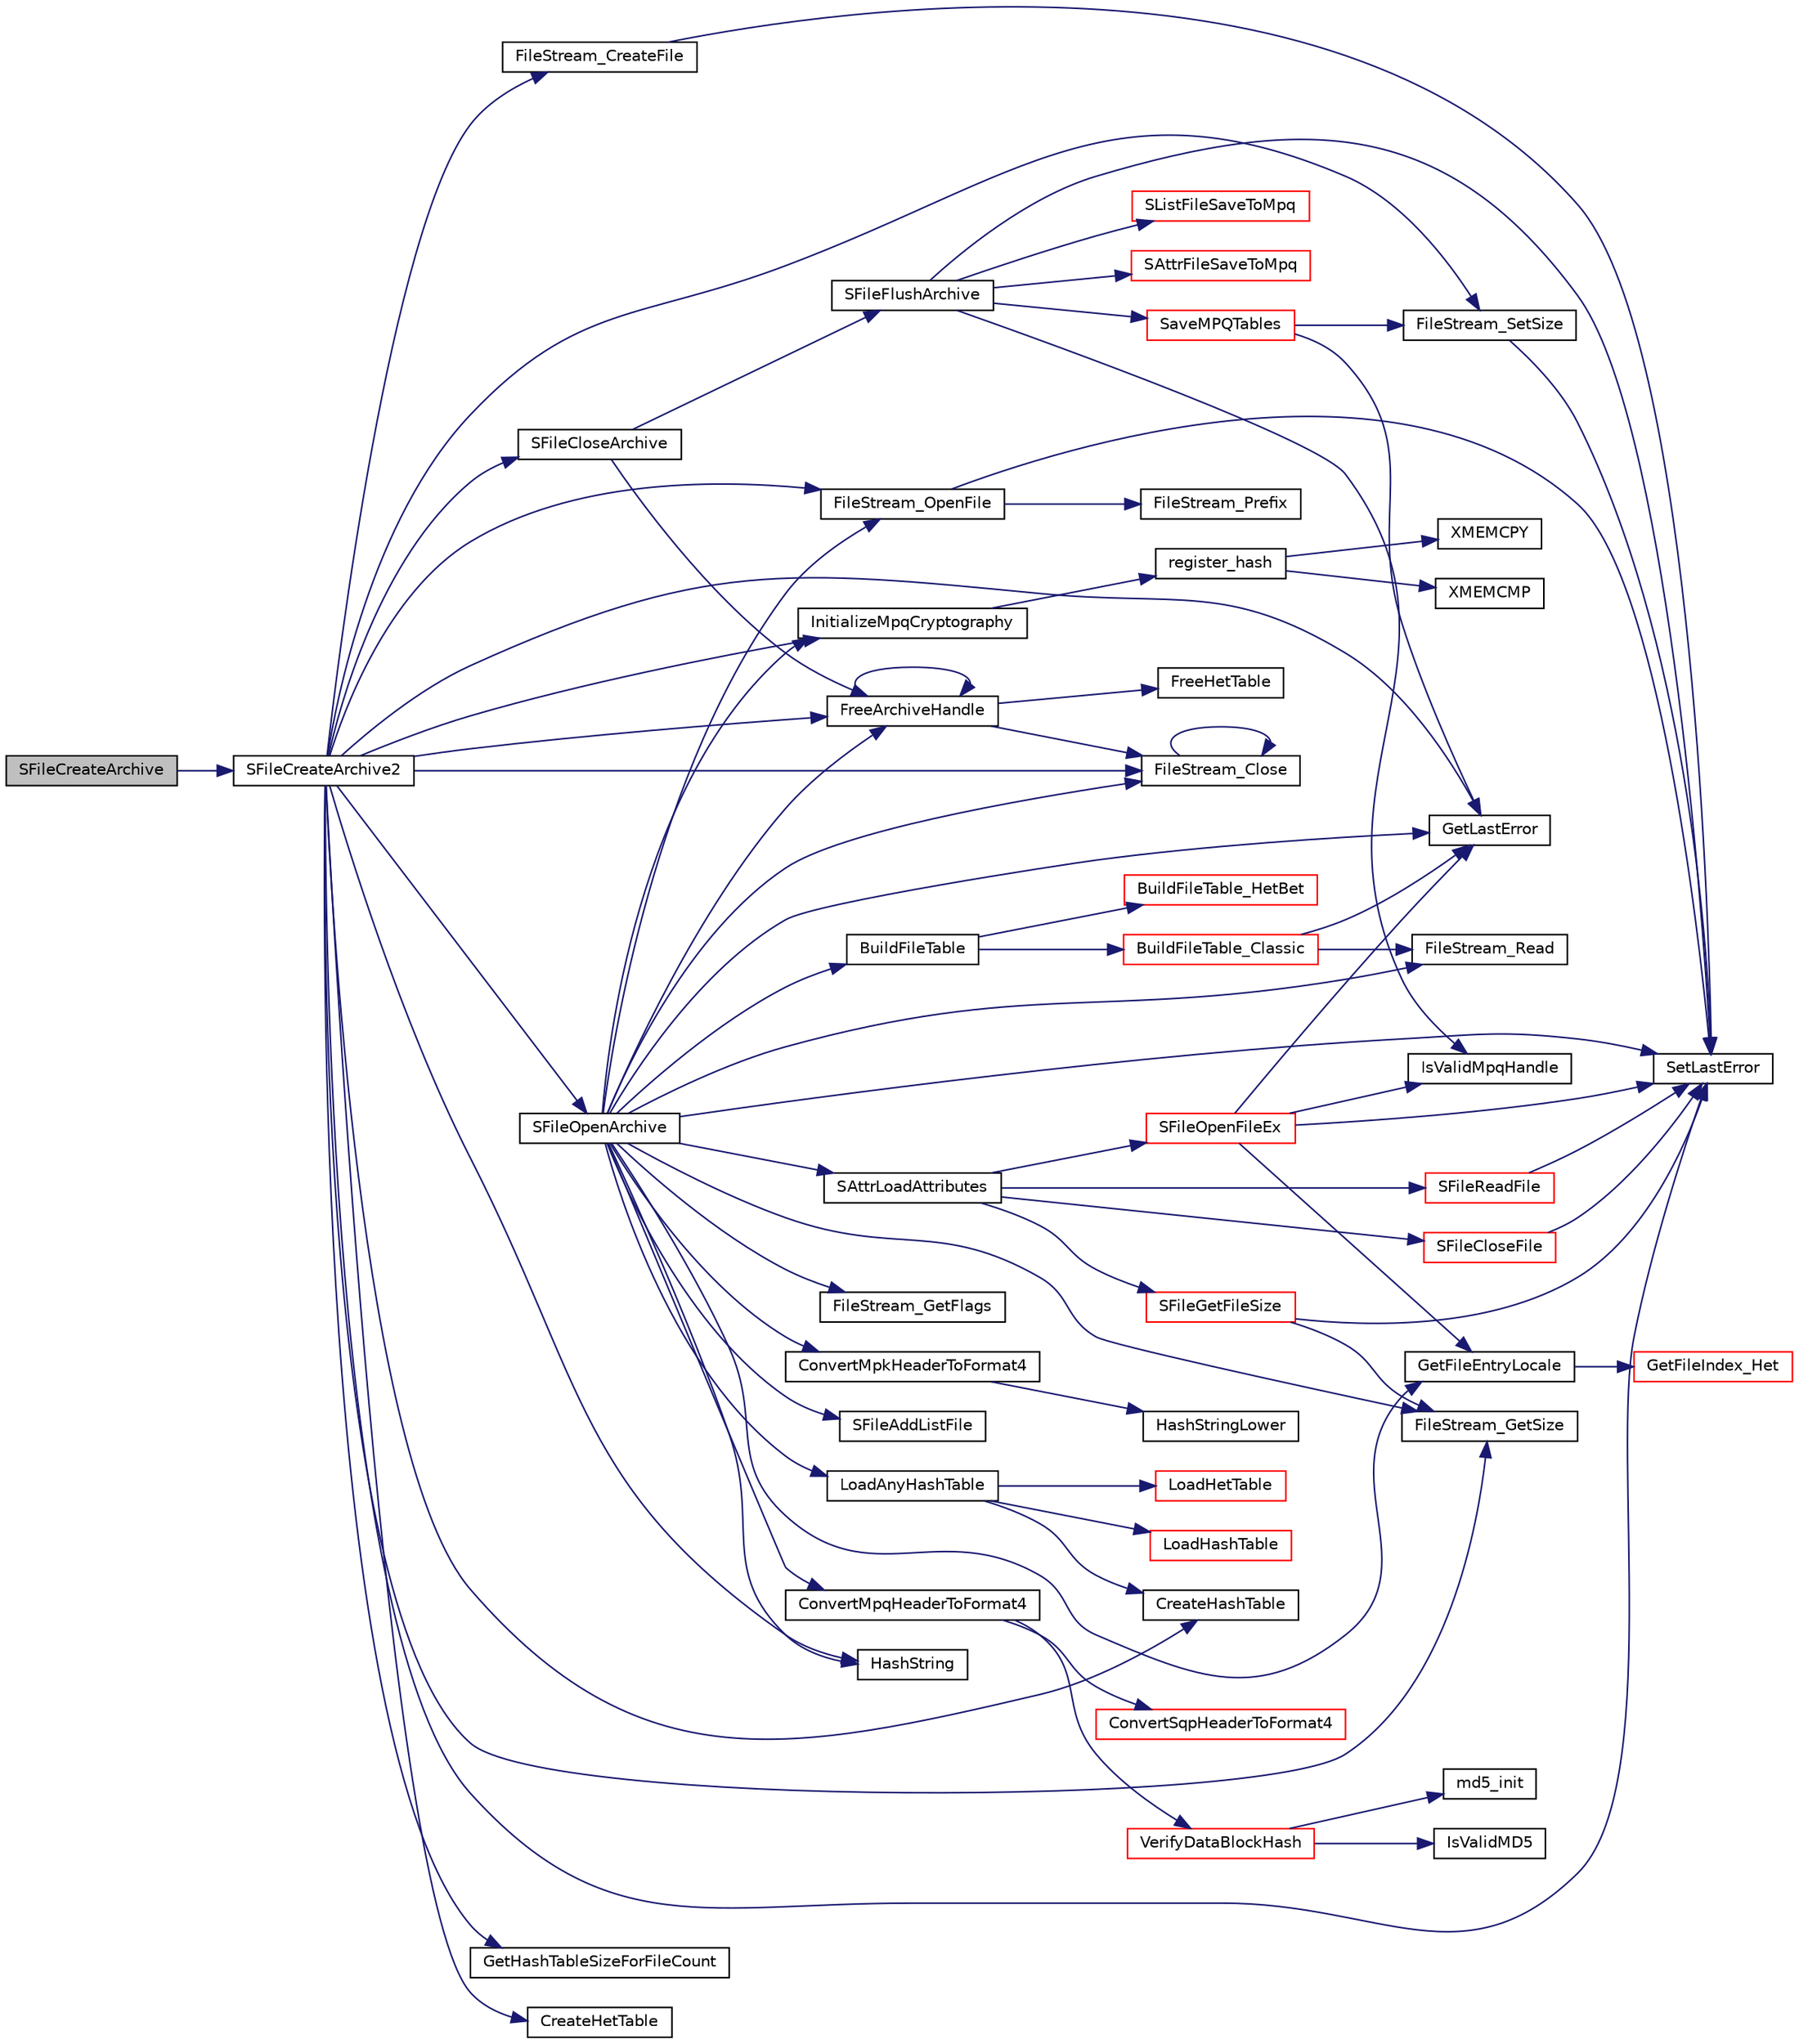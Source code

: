 digraph G
{
  edge [fontname="Helvetica",fontsize="10",labelfontname="Helvetica",labelfontsize="10"];
  node [fontname="Helvetica",fontsize="10",shape=record];
  rankdir="LR";
  Node1 [label="SFileCreateArchive",height=0.2,width=0.4,color="black", fillcolor="grey75", style="filled" fontcolor="black"];
  Node1 -> Node2 [color="midnightblue",fontsize="10",style="solid",fontname="Helvetica"];
  Node2 [label="SFileCreateArchive2",height=0.2,width=0.4,color="black", fillcolor="white", style="filled",URL="$_s_file_create_archive_8cpp.html#aa2b6fa8f16b5ac42868c546533fe26ce"];
  Node2 -> Node3 [color="midnightblue",fontsize="10",style="solid",fontname="Helvetica"];
  Node3 [label="SetLastError",height=0.2,width=0.4,color="black", fillcolor="white", style="filled",URL="$_file_stream_8cpp.html#ae12246cf2f9f9aa8e3a6367bd9fa2aed"];
  Node2 -> Node4 [color="midnightblue",fontsize="10",style="solid",fontname="Helvetica"];
  Node4 [label="InitializeMpqCryptography",height=0.2,width=0.4,color="black", fillcolor="white", style="filled",URL="$_s_base_common_8cpp.html#a771e96257f2889763ee169050c798554"];
  Node4 -> Node5 [color="midnightblue",fontsize="10",style="solid",fontname="Helvetica"];
  Node5 [label="register_hash",height=0.2,width=0.4,color="black", fillcolor="white", style="filled",URL="$tomcrypt__hash_8h.html#a675b9eda0e8cf146aca2cc89ea5ad571"];
  Node5 -> Node6 [color="midnightblue",fontsize="10",style="solid",fontname="Helvetica"];
  Node6 [label="XMEMCMP",height=0.2,width=0.4,color="black", fillcolor="white", style="filled",URL="$tomcrypt__cfg_8h.html#ad46c181b19c23fb46dd46b06f650ef51"];
  Node5 -> Node7 [color="midnightblue",fontsize="10",style="solid",fontname="Helvetica"];
  Node7 [label="XMEMCPY",height=0.2,width=0.4,color="black", fillcolor="white", style="filled",URL="$tomcrypt__cfg_8h.html#a18642954c08859fcd9a0cfcce126f28b"];
  Node2 -> Node8 [color="midnightblue",fontsize="10",style="solid",fontname="Helvetica"];
  Node8 [label="SFileOpenArchive",height=0.2,width=0.4,color="black", fillcolor="white", style="filled",URL="$_s_file_open_archive_8cpp.html#a8b031afa4f88b4b3705c274a0b5b4f73"];
  Node8 -> Node4 [color="midnightblue",fontsize="10",style="solid",fontname="Helvetica"];
  Node8 -> Node9 [color="midnightblue",fontsize="10",style="solid",fontname="Helvetica"];
  Node9 [label="FileStream_OpenFile",height=0.2,width=0.4,color="black", fillcolor="white", style="filled",URL="$_file_stream_8cpp.html#a48fa8de054ca2c1a69995494237ee94b"];
  Node9 -> Node10 [color="midnightblue",fontsize="10",style="solid",fontname="Helvetica"];
  Node10 [label="FileStream_Prefix",height=0.2,width=0.4,color="black", fillcolor="white", style="filled",URL="$_file_stream_8cpp.html#aa2107608d75af5dc5674f69c84637e22"];
  Node9 -> Node3 [color="midnightblue",fontsize="10",style="solid",fontname="Helvetica"];
  Node8 -> Node11 [color="midnightblue",fontsize="10",style="solid",fontname="Helvetica"];
  Node11 [label="GetLastError",height=0.2,width=0.4,color="black", fillcolor="white", style="filled",URL="$_file_stream_8cpp.html#a10b9a284527af83a44533867b0aff0fc"];
  Node8 -> Node12 [color="midnightblue",fontsize="10",style="solid",fontname="Helvetica"];
  Node12 [label="FileStream_GetSize",height=0.2,width=0.4,color="black", fillcolor="white", style="filled",URL="$_file_stream_8cpp.html#af505319882f0f4aaf396b6d061a2275b"];
  Node8 -> Node13 [color="midnightblue",fontsize="10",style="solid",fontname="Helvetica"];
  Node13 [label="HashString",height=0.2,width=0.4,color="black", fillcolor="white", style="filled",URL="$_s_base_common_8cpp.html#a253e7854c54b950673d285bc8ceba83a"];
  Node8 -> Node14 [color="midnightblue",fontsize="10",style="solid",fontname="Helvetica"];
  Node14 [label="FileStream_GetFlags",height=0.2,width=0.4,color="black", fillcolor="white", style="filled",URL="$_file_stream_8cpp.html#a3b0eb2320c6401f6f1b5a92e53bc57dd"];
  Node8 -> Node15 [color="midnightblue",fontsize="10",style="solid",fontname="Helvetica"];
  Node15 [label="FileStream_Read",height=0.2,width=0.4,color="black", fillcolor="white", style="filled",URL="$_file_stream_8cpp.html#a593f3b1416f7497c28fa5552cd1b3003"];
  Node8 -> Node16 [color="midnightblue",fontsize="10",style="solid",fontname="Helvetica"];
  Node16 [label="ConvertMpqHeaderToFormat4",height=0.2,width=0.4,color="black", fillcolor="white", style="filled",URL="$_s_base_file_table_8cpp.html#a4fdeaeecf1f7775866f8330165b97e37"];
  Node16 -> Node17 [color="midnightblue",fontsize="10",style="solid",fontname="Helvetica"];
  Node17 [label="VerifyDataBlockHash",height=0.2,width=0.4,color="red", fillcolor="white", style="filled",URL="$_s_base_common_8cpp.html#a7fa33ab8e0aa20c88f959637624ee78c"];
  Node17 -> Node18 [color="midnightblue",fontsize="10",style="solid",fontname="Helvetica"];
  Node18 [label="IsValidMD5",height=0.2,width=0.4,color="black", fillcolor="white", style="filled",URL="$_s_base_common_8cpp.html#a5419ca3b1b9735690e1b6a1563194d6e"];
  Node17 -> Node19 [color="midnightblue",fontsize="10",style="solid",fontname="Helvetica"];
  Node19 [label="md5_init",height=0.2,width=0.4,color="black", fillcolor="white", style="filled",URL="$md5_8c.html#a26c1379e5ead2590effec89de6b8cd11"];
  Node16 -> Node20 [color="midnightblue",fontsize="10",style="solid",fontname="Helvetica"];
  Node20 [label="ConvertSqpHeaderToFormat4",height=0.2,width=0.4,color="red", fillcolor="white", style="filled",URL="$_s_base_sub_types_8cpp.html#a8b8ab9555674a392a450c224cf31fcac"];
  Node8 -> Node21 [color="midnightblue",fontsize="10",style="solid",fontname="Helvetica"];
  Node21 [label="ConvertMpkHeaderToFormat4",height=0.2,width=0.4,color="black", fillcolor="white", style="filled",URL="$_s_base_sub_types_8cpp.html#ad428a6ed078dd77d5c5f5cee939d6d8d"];
  Node21 -> Node22 [color="midnightblue",fontsize="10",style="solid",fontname="Helvetica"];
  Node22 [label="HashStringLower",height=0.2,width=0.4,color="black", fillcolor="white", style="filled",URL="$_s_base_common_8cpp.html#aa45017699ee71c77d177029959cf0378"];
  Node8 -> Node23 [color="midnightblue",fontsize="10",style="solid",fontname="Helvetica"];
  Node23 [label="LoadAnyHashTable",height=0.2,width=0.4,color="black", fillcolor="white", style="filled",URL="$_s_base_file_table_8cpp.html#acd34a41b8d29b48ac02c7aecd2f609b5"];
  Node23 -> Node24 [color="midnightblue",fontsize="10",style="solid",fontname="Helvetica"];
  Node24 [label="CreateHashTable",height=0.2,width=0.4,color="black", fillcolor="white", style="filled",URL="$_s_base_file_table_8cpp.html#a5a11a3a1f4c9219d95a3eca374739e79"];
  Node23 -> Node25 [color="midnightblue",fontsize="10",style="solid",fontname="Helvetica"];
  Node25 [label="LoadHetTable",height=0.2,width=0.4,color="red", fillcolor="white", style="filled",URL="$_s_base_file_table_8cpp.html#a3192325af2d538a1196c76f8dd980d42"];
  Node23 -> Node26 [color="midnightblue",fontsize="10",style="solid",fontname="Helvetica"];
  Node26 [label="LoadHashTable",height=0.2,width=0.4,color="red", fillcolor="white", style="filled",URL="$_s_base_file_table_8cpp.html#ac783fedd5a7c270d1c1e52e846ece77e"];
  Node8 -> Node27 [color="midnightblue",fontsize="10",style="solid",fontname="Helvetica"];
  Node27 [label="BuildFileTable",height=0.2,width=0.4,color="black", fillcolor="white", style="filled",URL="$_s_base_file_table_8cpp.html#a1c0a0948adf593a715e4cdc76bd252fd"];
  Node27 -> Node28 [color="midnightblue",fontsize="10",style="solid",fontname="Helvetica"];
  Node28 [label="BuildFileTable_HetBet",height=0.2,width=0.4,color="red", fillcolor="white", style="filled",URL="$_s_base_file_table_8cpp.html#a8dffbc95a113e2b15eb324cc91a029ab"];
  Node27 -> Node29 [color="midnightblue",fontsize="10",style="solid",fontname="Helvetica"];
  Node29 [label="BuildFileTable_Classic",height=0.2,width=0.4,color="red", fillcolor="white", style="filled",URL="$_s_base_file_table_8cpp.html#abe1a62f60e8a51e2096f1aeff15b2170"];
  Node29 -> Node15 [color="midnightblue",fontsize="10",style="solid",fontname="Helvetica"];
  Node29 -> Node11 [color="midnightblue",fontsize="10",style="solid",fontname="Helvetica"];
  Node8 -> Node30 [color="midnightblue",fontsize="10",style="solid",fontname="Helvetica"];
  Node30 [label="GetFileEntryLocale",height=0.2,width=0.4,color="black", fillcolor="white", style="filled",URL="$_s_base_file_table_8cpp.html#a7347ab3dd849dcc0350e1ca8d83af6b3"];
  Node30 -> Node31 [color="midnightblue",fontsize="10",style="solid",fontname="Helvetica"];
  Node31 [label="GetFileIndex_Het",height=0.2,width=0.4,color="red", fillcolor="white", style="filled",URL="$_s_base_file_table_8cpp.html#acf04d5326a7dd5e0c5d82598f8e76a50"];
  Node8 -> Node32 [color="midnightblue",fontsize="10",style="solid",fontname="Helvetica"];
  Node32 [label="SFileAddListFile",height=0.2,width=0.4,color="black", fillcolor="white", style="filled",URL="$_s_file_list_file_8cpp.html#a0ec28be0ab973f3799b5c08d08659692"];
  Node8 -> Node33 [color="midnightblue",fontsize="10",style="solid",fontname="Helvetica"];
  Node33 [label="SAttrLoadAttributes",height=0.2,width=0.4,color="black", fillcolor="white", style="filled",URL="$_s_file_attributes_8cpp.html#a7d3f9dcaa29374564574951db3f84fd7"];
  Node33 -> Node34 [color="midnightblue",fontsize="10",style="solid",fontname="Helvetica"];
  Node34 [label="SFileOpenFileEx",height=0.2,width=0.4,color="red", fillcolor="white", style="filled",URL="$_s_file_open_file_ex_8cpp.html#af9090bd528ef09a1c58bdb3931be5ec3"];
  Node34 -> Node35 [color="midnightblue",fontsize="10",style="solid",fontname="Helvetica"];
  Node35 [label="IsValidMpqHandle",height=0.2,width=0.4,color="black", fillcolor="white", style="filled",URL="$_s_base_common_8cpp.html#a67882fdf8d424efbb6b2e1f748583a66"];
  Node34 -> Node30 [color="midnightblue",fontsize="10",style="solid",fontname="Helvetica"];
  Node34 -> Node3 [color="midnightblue",fontsize="10",style="solid",fontname="Helvetica"];
  Node34 -> Node11 [color="midnightblue",fontsize="10",style="solid",fontname="Helvetica"];
  Node33 -> Node36 [color="midnightblue",fontsize="10",style="solid",fontname="Helvetica"];
  Node36 [label="SFileGetFileSize",height=0.2,width=0.4,color="red", fillcolor="white", style="filled",URL="$_s_file_read_file_8cpp.html#a1d30c5a49fb9c1c1669884646282e4d3"];
  Node36 -> Node12 [color="midnightblue",fontsize="10",style="solid",fontname="Helvetica"];
  Node36 -> Node3 [color="midnightblue",fontsize="10",style="solid",fontname="Helvetica"];
  Node33 -> Node37 [color="midnightblue",fontsize="10",style="solid",fontname="Helvetica"];
  Node37 [label="SFileReadFile",height=0.2,width=0.4,color="red", fillcolor="white", style="filled",URL="$_s_file_read_file_8cpp.html#a3c81a68cbecef70ab57c9d3145ef8b7d"];
  Node37 -> Node3 [color="midnightblue",fontsize="10",style="solid",fontname="Helvetica"];
  Node33 -> Node38 [color="midnightblue",fontsize="10",style="solid",fontname="Helvetica"];
  Node38 [label="SFileCloseFile",height=0.2,width=0.4,color="red", fillcolor="white", style="filled",URL="$_s_file_open_file_ex_8cpp.html#a49a09a38e6dc3b1afd95163a1c9052c6"];
  Node38 -> Node3 [color="midnightblue",fontsize="10",style="solid",fontname="Helvetica"];
  Node8 -> Node39 [color="midnightblue",fontsize="10",style="solid",fontname="Helvetica"];
  Node39 [label="FileStream_Close",height=0.2,width=0.4,color="black", fillcolor="white", style="filled",URL="$_file_stream_8cpp.html#ae8b75c4797726e9c5ee0b4b03bf31442"];
  Node39 -> Node39 [color="midnightblue",fontsize="10",style="solid",fontname="Helvetica"];
  Node8 -> Node40 [color="midnightblue",fontsize="10",style="solid",fontname="Helvetica"];
  Node40 [label="FreeArchiveHandle",height=0.2,width=0.4,color="black", fillcolor="white", style="filled",URL="$_s_base_common_8cpp.html#a8ac0edc687ba86d98e25c700d9cb0710"];
  Node40 -> Node40 [color="midnightblue",fontsize="10",style="solid",fontname="Helvetica"];
  Node40 -> Node39 [color="midnightblue",fontsize="10",style="solid",fontname="Helvetica"];
  Node40 -> Node41 [color="midnightblue",fontsize="10",style="solid",fontname="Helvetica"];
  Node41 [label="FreeHetTable",height=0.2,width=0.4,color="black", fillcolor="white", style="filled",URL="$_s_base_file_table_8cpp.html#a01959b3dc86a80003a50a1483937ce7d"];
  Node8 -> Node3 [color="midnightblue",fontsize="10",style="solid",fontname="Helvetica"];
  Node2 -> Node42 [color="midnightblue",fontsize="10",style="solid",fontname="Helvetica"];
  Node42 [label="SFileCloseArchive",height=0.2,width=0.4,color="black", fillcolor="white", style="filled",URL="$_s_file_open_archive_8cpp.html#abe1ae9917ea665286bffd1524561fceb"];
  Node42 -> Node43 [color="midnightblue",fontsize="10",style="solid",fontname="Helvetica"];
  Node43 [label="SFileFlushArchive",height=0.2,width=0.4,color="black", fillcolor="white", style="filled",URL="$_s_file_open_archive_8cpp.html#a5f3daefb5c0d87a791fcc42ec40714d2"];
  Node43 -> Node35 [color="midnightblue",fontsize="10",style="solid",fontname="Helvetica"];
  Node43 -> Node3 [color="midnightblue",fontsize="10",style="solid",fontname="Helvetica"];
  Node43 -> Node44 [color="midnightblue",fontsize="10",style="solid",fontname="Helvetica"];
  Node44 [label="SListFileSaveToMpq",height=0.2,width=0.4,color="red", fillcolor="white", style="filled",URL="$_s_file_list_file_8cpp.html#a92fbeed559aba21268c7cf0b967e49fc"];
  Node43 -> Node45 [color="midnightblue",fontsize="10",style="solid",fontname="Helvetica"];
  Node45 [label="SAttrFileSaveToMpq",height=0.2,width=0.4,color="red", fillcolor="white", style="filled",URL="$_s_file_attributes_8cpp.html#a1f552d4db51760c541354dc64e7808ea"];
  Node43 -> Node46 [color="midnightblue",fontsize="10",style="solid",fontname="Helvetica"];
  Node46 [label="SaveMPQTables",height=0.2,width=0.4,color="red", fillcolor="white", style="filled",URL="$_s_base_file_table_8cpp.html#a214be2e28f839a8b8842cd1eb2f3ef71"];
  Node46 -> Node11 [color="midnightblue",fontsize="10",style="solid",fontname="Helvetica"];
  Node46 -> Node47 [color="midnightblue",fontsize="10",style="solid",fontname="Helvetica"];
  Node47 [label="FileStream_SetSize",height=0.2,width=0.4,color="black", fillcolor="white", style="filled",URL="$_file_stream_8cpp.html#abc0fbb4156c7eef2e3162841ffb0d74a"];
  Node47 -> Node3 [color="midnightblue",fontsize="10",style="solid",fontname="Helvetica"];
  Node42 -> Node40 [color="midnightblue",fontsize="10",style="solid",fontname="Helvetica"];
  Node2 -> Node9 [color="midnightblue",fontsize="10",style="solid",fontname="Helvetica"];
  Node2 -> Node48 [color="midnightblue",fontsize="10",style="solid",fontname="Helvetica"];
  Node48 [label="FileStream_CreateFile",height=0.2,width=0.4,color="black", fillcolor="white", style="filled",URL="$_file_stream_8cpp.html#a002962f324415b3de7002c50292ebae0"];
  Node48 -> Node3 [color="midnightblue",fontsize="10",style="solid",fontname="Helvetica"];
  Node2 -> Node49 [color="midnightblue",fontsize="10",style="solid",fontname="Helvetica"];
  Node49 [label="GetHashTableSizeForFileCount",height=0.2,width=0.4,color="black", fillcolor="white", style="filled",URL="$_s_base_common_8cpp.html#aa2f9f710a63a44de2157a48bff7c5a21"];
  Node2 -> Node12 [color="midnightblue",fontsize="10",style="solid",fontname="Helvetica"];
  Node2 -> Node47 [color="midnightblue",fontsize="10",style="solid",fontname="Helvetica"];
  Node2 -> Node11 [color="midnightblue",fontsize="10",style="solid",fontname="Helvetica"];
  Node2 -> Node13 [color="midnightblue",fontsize="10",style="solid",fontname="Helvetica"];
  Node2 -> Node50 [color="midnightblue",fontsize="10",style="solid",fontname="Helvetica"];
  Node50 [label="CreateHetTable",height=0.2,width=0.4,color="black", fillcolor="white", style="filled",URL="$_s_base_file_table_8cpp.html#a97648c0afa4a301e7f7ee1e2bf201018"];
  Node2 -> Node24 [color="midnightblue",fontsize="10",style="solid",fontname="Helvetica"];
  Node2 -> Node39 [color="midnightblue",fontsize="10",style="solid",fontname="Helvetica"];
  Node2 -> Node40 [color="midnightblue",fontsize="10",style="solid",fontname="Helvetica"];
}
